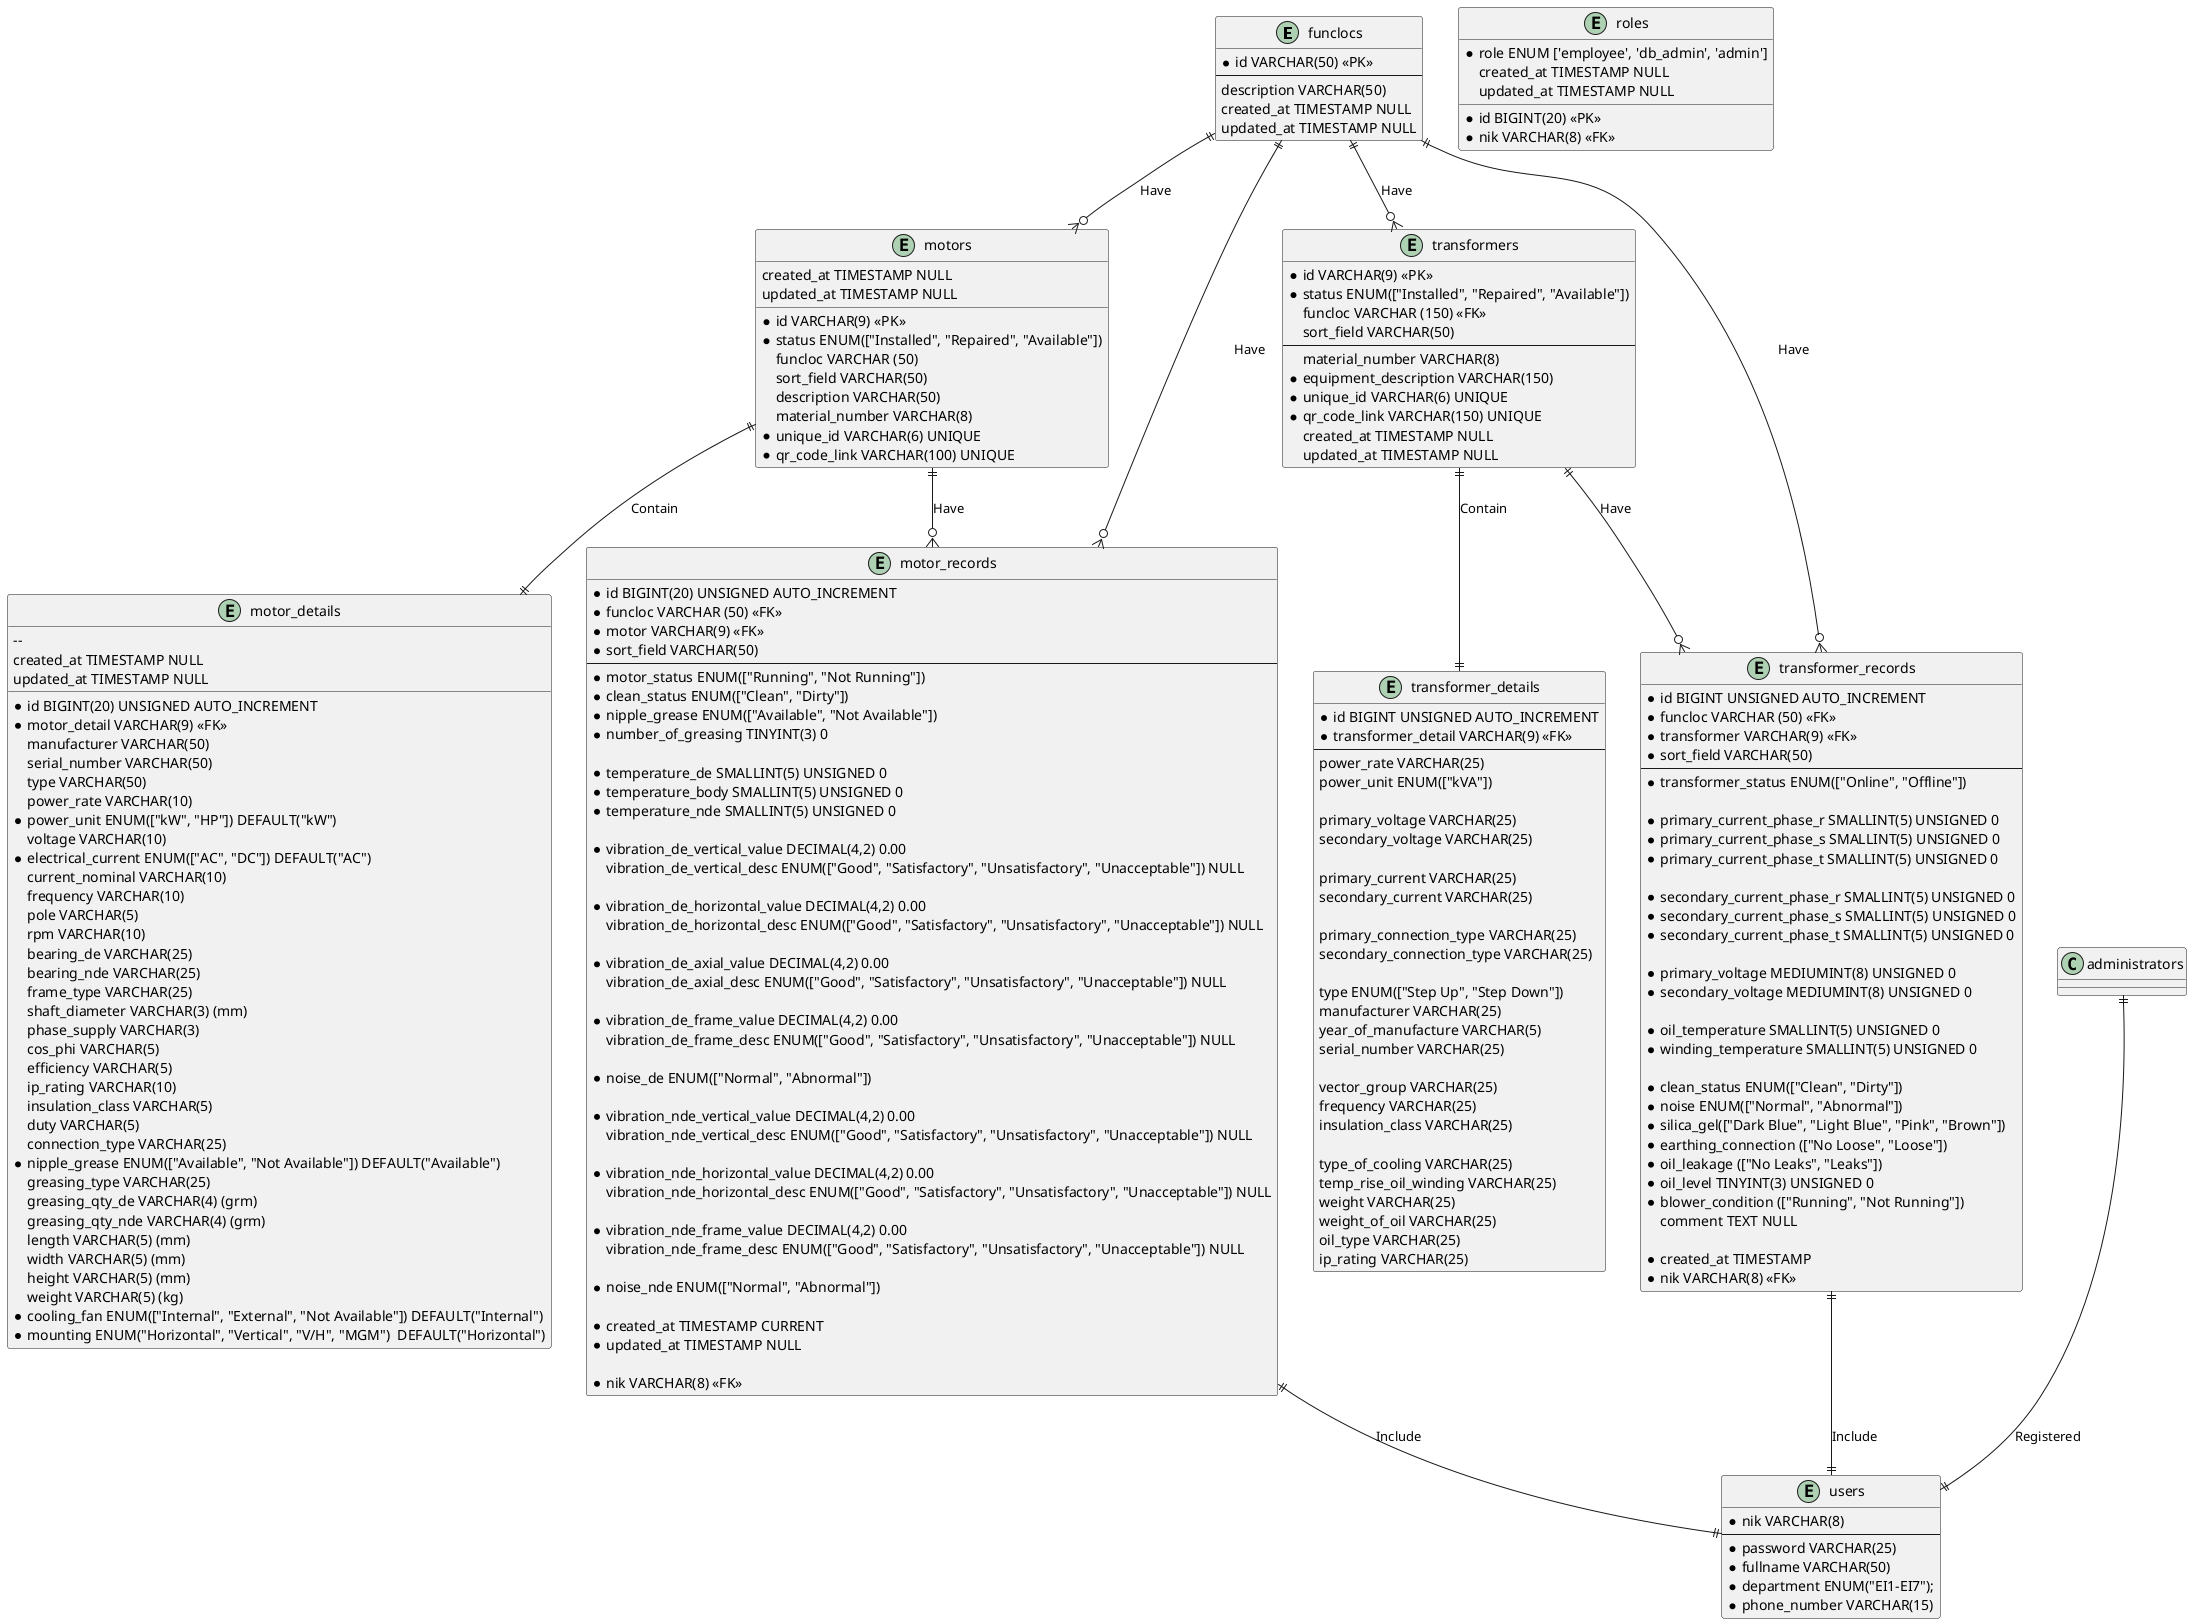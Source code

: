 @startuml fajar_e_maintenance

entity funclocs
{
    * id VARCHAR(50) <<PK>>
    --
      description VARCHAR(50)
      created_at TIMESTAMP NULL
      updated_at TIMESTAMP NULL
}

entity motors
{
    * id VARCHAR(9) <<PK>>
    * status ENUM(["Installed", "Repaired", "Available"])
      funcloc VARCHAR (50)
      sort_field VARCHAR(50)
      description VARCHAR(50)
      material_number VARCHAR(8)
    * unique_id VARCHAR(6) UNIQUE
    * qr_code_link VARCHAR(100) UNIQUE
      created_at TIMESTAMP NULL
      updated_at TIMESTAMP NULL
}

entity motor_details {
  * id BIGINT(20) UNSIGNED AUTO_INCREMENT
  * motor_detail VARCHAR(9) <<FK>>
    --
    manufacturer VARCHAR(50)
    serial_number VARCHAR(50)
    type VARCHAR(50)
    power_rate VARCHAR(10)
  * power_unit ENUM(["kW", "HP"]) DEFAULT("kW")
    voltage VARCHAR(10)
  * electrical_current ENUM(["AC", "DC"]) DEFAULT("AC")
    current_nominal VARCHAR(10)
    frequency VARCHAR(10)
    pole VARCHAR(5)
    rpm VARCHAR(10)
    bearing_de VARCHAR(25)
    bearing_nde VARCHAR(25)
    frame_type VARCHAR(25)
    shaft_diameter VARCHAR(3) (mm)
    phase_supply VARCHAR(3)
    cos_phi VARCHAR(5)
    efficiency VARCHAR(5)
    ip_rating VARCHAR(10)
    insulation_class VARCHAR(5)
    duty VARCHAR(5)
    connection_type VARCHAR(25)
  * nipple_grease ENUM(["Available", "Not Available"]) DEFAULT("Available")
    greasing_type VARCHAR(25)
    greasing_qty_de VARCHAR(4) (grm)
    greasing_qty_nde VARCHAR(4) (grm)
    length VARCHAR(5) (mm)
    width VARCHAR(5) (mm)
    height VARCHAR(5) (mm) 
    weight VARCHAR(5) (kg)
  * cooling_fan ENUM(["Internal", "External", "Not Available"]) DEFAULT("Internal")
  * mounting ENUM("Horizontal", "Vertical", "V/H", "MGM")  DEFAULT("Horizontal")
    created_at TIMESTAMP NULL
    updated_at TIMESTAMP NULL
}

entity motor_records {
    * id BIGINT(20) UNSIGNED AUTO_INCREMENT
    * funcloc VARCHAR (50) <<FK>>
    * motor VARCHAR(9) <<FK>>
    * sort_field VARCHAR(50)
    --
    * motor_status ENUM(["Running", "Not Running"])
    * clean_status ENUM(["Clean", "Dirty"])
    * nipple_grease ENUM(["Available", "Not Available"])
    * number_of_greasing TINYINT(3) 0

    * temperature_de SMALLINT(5) UNSIGNED 0
    * temperature_body SMALLINT(5) UNSIGNED 0
    * temperature_nde SMALLINT(5) UNSIGNED 0
      
    * vibration_de_vertical_value DECIMAL(4,2) 0.00
      vibration_de_vertical_desc ENUM(["Good", "Satisfactory", "Unsatisfactory", "Unacceptable"]) NULL
     
    * vibration_de_horizontal_value DECIMAL(4,2) 0.00
      vibration_de_horizontal_desc ENUM(["Good", "Satisfactory", "Unsatisfactory", "Unacceptable"]) NULL
     
    * vibration_de_axial_value DECIMAL(4,2) 0.00
      vibration_de_axial_desc ENUM(["Good", "Satisfactory", "Unsatisfactory", "Unacceptable"]) NULL
     
    * vibration_de_frame_value DECIMAL(4,2) 0.00
      vibration_de_frame_desc ENUM(["Good", "Satisfactory", "Unsatisfactory", "Unacceptable"]) NULL
      
    * noise_de ENUM(["Normal", "Abnormal"])

    * vibration_nde_vertical_value DECIMAL(4,2) 0.00
      vibration_nde_vertical_desc ENUM(["Good", "Satisfactory", "Unsatisfactory", "Unacceptable"]) NULL
     
    * vibration_nde_horizontal_value DECIMAL(4,2) 0.00
      vibration_nde_horizontal_desc ENUM(["Good", "Satisfactory", "Unsatisfactory", "Unacceptable"]) NULL
          
    * vibration_nde_frame_value DECIMAL(4,2) 0.00
      vibration_nde_frame_desc ENUM(["Good", "Satisfactory", "Unsatisfactory", "Unacceptable"]) NULL
      
    * noise_nde ENUM(["Normal", "Abnormal"])

    * created_at TIMESTAMP CURRENT
    * updated_at TIMESTAMP NULL

    * nik VARCHAR(8) <<FK>>
}

entity users {
    * nik VARCHAR(8)
    --
    * password VARCHAR(25)
    * fullname VARCHAR(50)
    * department ENUM("EI1-EI7");
    * phone_number VARCHAR(15)
}

entity roles {
    * id BIGINT(20) <<PK>>
    * nik VARCHAR(8) <<FK>>
    * role ENUM ['employee', 'db_admin', 'admin']
      created_at TIMESTAMP NULL
      updated_at TIMESTAMP NULL
}

entity transformers {
    * id VARCHAR(9) <<PK>>
    * status ENUM(["Installed", "Repaired", "Available"])
      funcloc VARCHAR (150) <<FK>>
      sort_field VARCHAR(50)
    --
      material_number VARCHAR(8)
    * equipment_description VARCHAR(150)
    * unique_id VARCHAR(6) UNIQUE
    * qr_code_link VARCHAR(150) UNIQUE
      created_at TIMESTAMP NULL
      updated_at TIMESTAMP NULL
}

entity transformer_details {
    * id BIGINT UNSIGNED AUTO_INCREMENT
    * transformer_detail VARCHAR(9) <<FK>>
    --
    power_rate VARCHAR(25)
    power_unit ENUM(["kVA"])

    primary_voltage VARCHAR(25)
    secondary_voltage VARCHAR(25)
    
    primary_current VARCHAR(25)
    secondary_current VARCHAR(25)
    
    primary_connection_type VARCHAR(25)
    secondary_connection_type VARCHAR(25)
    
    type ENUM(["Step Up", "Step Down"])
    manufacturer VARCHAR(25)
    year_of_manufacture VARCHAR(5)
    serial_number VARCHAR(25)

    vector_group VARCHAR(25)
    frequency VARCHAR(25)
    insulation_class VARCHAR(25)

    type_of_cooling VARCHAR(25)
    temp_rise_oil_winding VARCHAR(25)
    weight VARCHAR(25)
    weight_of_oil VARCHAR(25)
    oil_type VARCHAR(25)
    ip_rating VARCHAR(25)
}

entity transformer_records {
    * id BIGINT UNSIGNED AUTO_INCREMENT
    * funcloc VARCHAR (50) <<FK>>
    * transformer VARCHAR(9) <<FK>>
    * sort_field VARCHAR(50)
    --
    * transformer_status ENUM(["Online", "Offline"])

    * primary_current_phase_r SMALLINT(5) UNSIGNED 0
    * primary_current_phase_s SMALLINT(5) UNSIGNED 0
    * primary_current_phase_t SMALLINT(5) UNSIGNED 0 

    * secondary_current_phase_r SMALLINT(5) UNSIGNED 0
    * secondary_current_phase_s SMALLINT(5) UNSIGNED 0
    * secondary_current_phase_t SMALLINT(5) UNSIGNED 0
    
    * primary_voltage MEDIUMINT(8) UNSIGNED 0
    * secondary_voltage MEDIUMINT(8) UNSIGNED 0

    * oil_temperature SMALLINT(5) UNSIGNED 0
    * winding_temperature SMALLINT(5) UNSIGNED 0

    * clean_status ENUM(["Clean", "Dirty"])
    * noise ENUM(["Normal", "Abnormal"])
    * silica_gel(["Dark Blue", "Light Blue", "Pink", "Brown"])
    * earthing_connection (["No Loose", "Loose"])
    * oil_leakage (["No Leaks", "Leaks"])
    * oil_level TINYINT(3) UNSIGNED 0
    * blower_condition (["Running", "Not Running"])
      comment TEXT NULL
      
    * created_at TIMESTAMP
    * nik VARCHAR(8) <<FK>>
}
 
funclocs ||--o{ motors : Have
funclocs ||--o{ motor_records : Have
motors ||--o{ motor_records : Have
motors ||--|| motor_details : Contain
motor_records ||--|| users : Include
administrators ||--|| users : Registered

funclocs ||--o{ transformers : Have
funclocs ||--o{ transformer_records : Have
transformers ||--o{ transformer_records : Have
transformers ||--|| transformer_details : Contain
transformer_records ||--|| users : Include


@enduml